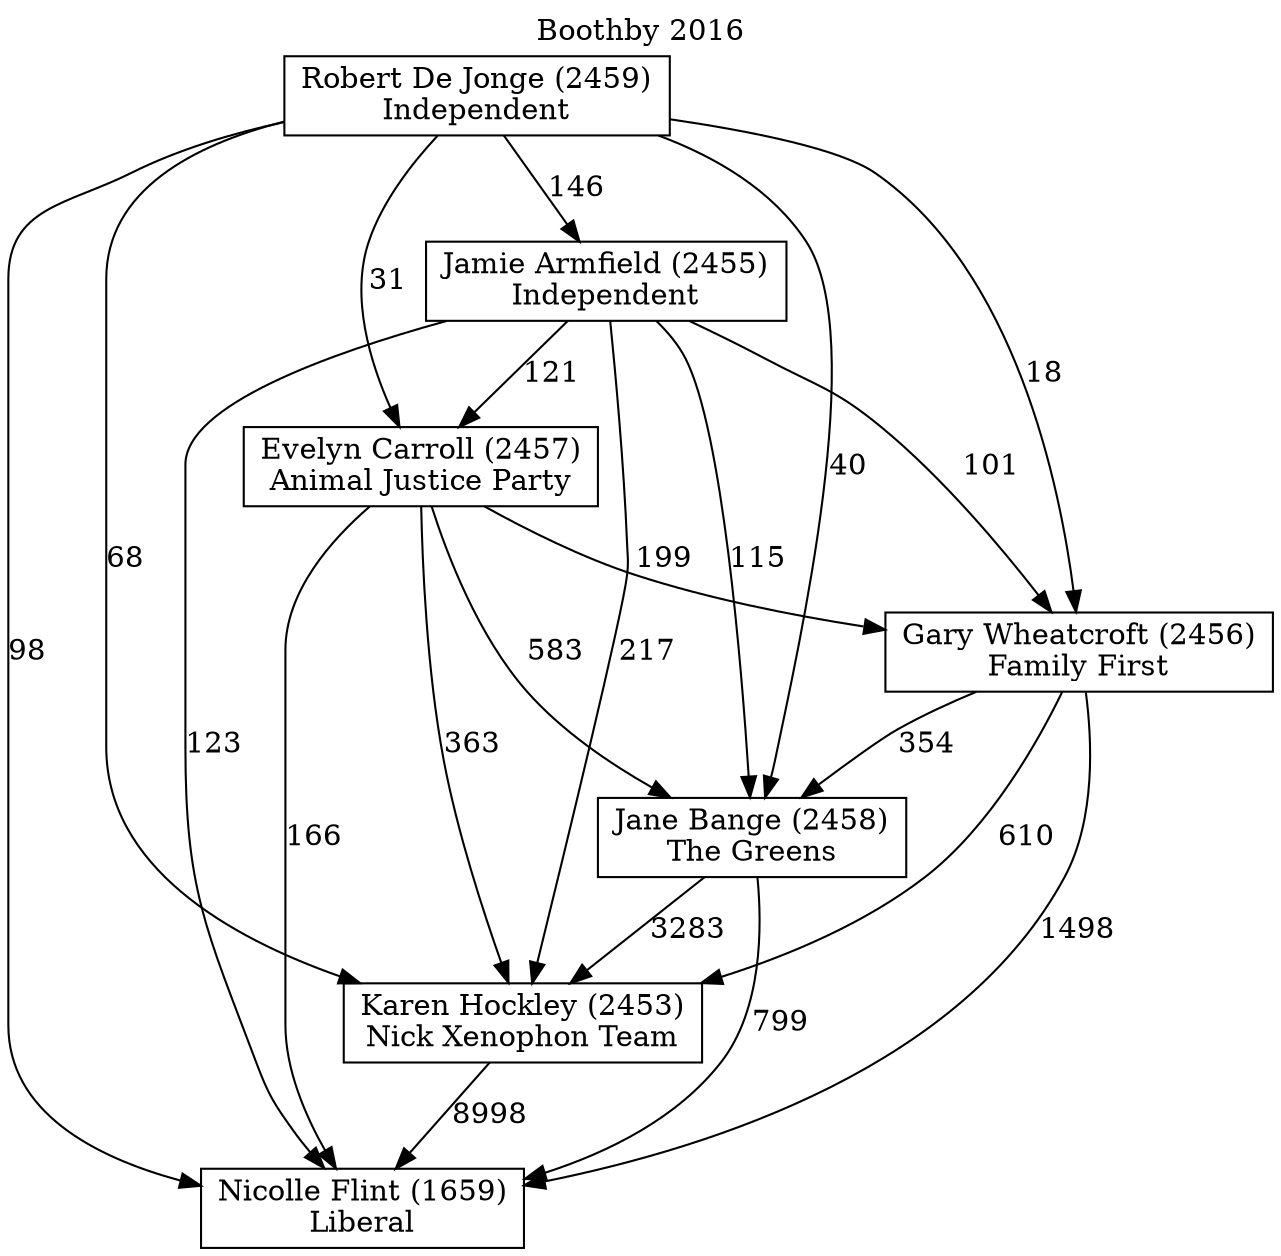 // House preference flow
digraph "Nicolle Flint (1659)_Boothby_2016" {
	graph [label="Boothby 2016" labelloc=t mclimit=10]
	node [shape=box]
	"Nicolle Flint (1659)" [label="Nicolle Flint (1659)
Liberal"]
	"Karen Hockley (2453)" [label="Karen Hockley (2453)
Nick Xenophon Team"]
	"Jane Bange (2458)" [label="Jane Bange (2458)
The Greens"]
	"Gary Wheatcroft (2456)" [label="Gary Wheatcroft (2456)
Family First"]
	"Evelyn Carroll (2457)" [label="Evelyn Carroll (2457)
Animal Justice Party"]
	"Jamie Armfield (2455)" [label="Jamie Armfield (2455)
Independent"]
	"Robert De Jonge (2459)" [label="Robert De Jonge (2459)
Independent"]
	"Karen Hockley (2453)" -> "Nicolle Flint (1659)" [label=8998]
	"Jane Bange (2458)" -> "Karen Hockley (2453)" [label=3283]
	"Gary Wheatcroft (2456)" -> "Jane Bange (2458)" [label=354]
	"Evelyn Carroll (2457)" -> "Gary Wheatcroft (2456)" [label=199]
	"Jamie Armfield (2455)" -> "Evelyn Carroll (2457)" [label=121]
	"Robert De Jonge (2459)" -> "Jamie Armfield (2455)" [label=146]
	"Jane Bange (2458)" -> "Nicolle Flint (1659)" [label=799]
	"Gary Wheatcroft (2456)" -> "Nicolle Flint (1659)" [label=1498]
	"Evelyn Carroll (2457)" -> "Nicolle Flint (1659)" [label=166]
	"Jamie Armfield (2455)" -> "Nicolle Flint (1659)" [label=123]
	"Robert De Jonge (2459)" -> "Nicolle Flint (1659)" [label=98]
	"Robert De Jonge (2459)" -> "Evelyn Carroll (2457)" [label=31]
	"Jamie Armfield (2455)" -> "Gary Wheatcroft (2456)" [label=101]
	"Robert De Jonge (2459)" -> "Gary Wheatcroft (2456)" [label=18]
	"Evelyn Carroll (2457)" -> "Jane Bange (2458)" [label=583]
	"Jamie Armfield (2455)" -> "Jane Bange (2458)" [label=115]
	"Robert De Jonge (2459)" -> "Jane Bange (2458)" [label=40]
	"Gary Wheatcroft (2456)" -> "Karen Hockley (2453)" [label=610]
	"Evelyn Carroll (2457)" -> "Karen Hockley (2453)" [label=363]
	"Jamie Armfield (2455)" -> "Karen Hockley (2453)" [label=217]
	"Robert De Jonge (2459)" -> "Karen Hockley (2453)" [label=68]
}
